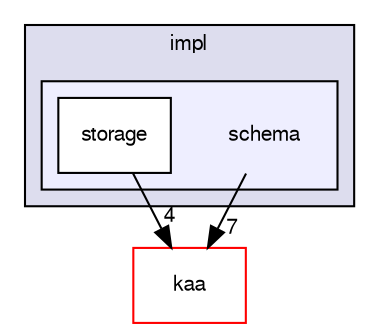 digraph "/var/lib/jenkins/workspace/kaa_public/client/client-multi/client-cpp/impl/schema" {
  bgcolor=transparent;
  compound=true
  node [ fontsize="10", fontname="FreeSans"];
  edge [ labelfontsize="10", labelfontname="FreeSans"];
  subgraph clusterdir_939f457546b3d2ab90a02660becb89ba {
    graph [ bgcolor="#ddddee", pencolor="black", label="impl" fontname="FreeSans", fontsize="10", URL="dir_939f457546b3d2ab90a02660becb89ba.html"]
  subgraph clusterdir_701505214caf8d1a923836d037adadc7 {
    graph [ bgcolor="#eeeeff", pencolor="black", label="" URL="dir_701505214caf8d1a923836d037adadc7.html"];
    dir_701505214caf8d1a923836d037adadc7 [shape=plaintext label="schema"];
    dir_9a79490a44f30d37b11c6526f66c806b [shape=box label="storage" color="black" fillcolor="white" style="filled" URL="dir_9a79490a44f30d37b11c6526f66c806b.html"];
  }
  }
  dir_1ac78b1500c3fd9a977bacb448b54d1a [shape=box label="kaa" color="red" URL="dir_1ac78b1500c3fd9a977bacb448b54d1a.html"];
  dir_9a79490a44f30d37b11c6526f66c806b->dir_1ac78b1500c3fd9a977bacb448b54d1a [headlabel="4", labeldistance=1.5 headhref="dir_000036_000040.html"];
  dir_701505214caf8d1a923836d037adadc7->dir_1ac78b1500c3fd9a977bacb448b54d1a [headlabel="7", labeldistance=1.5 headhref="dir_000035_000040.html"];
}
